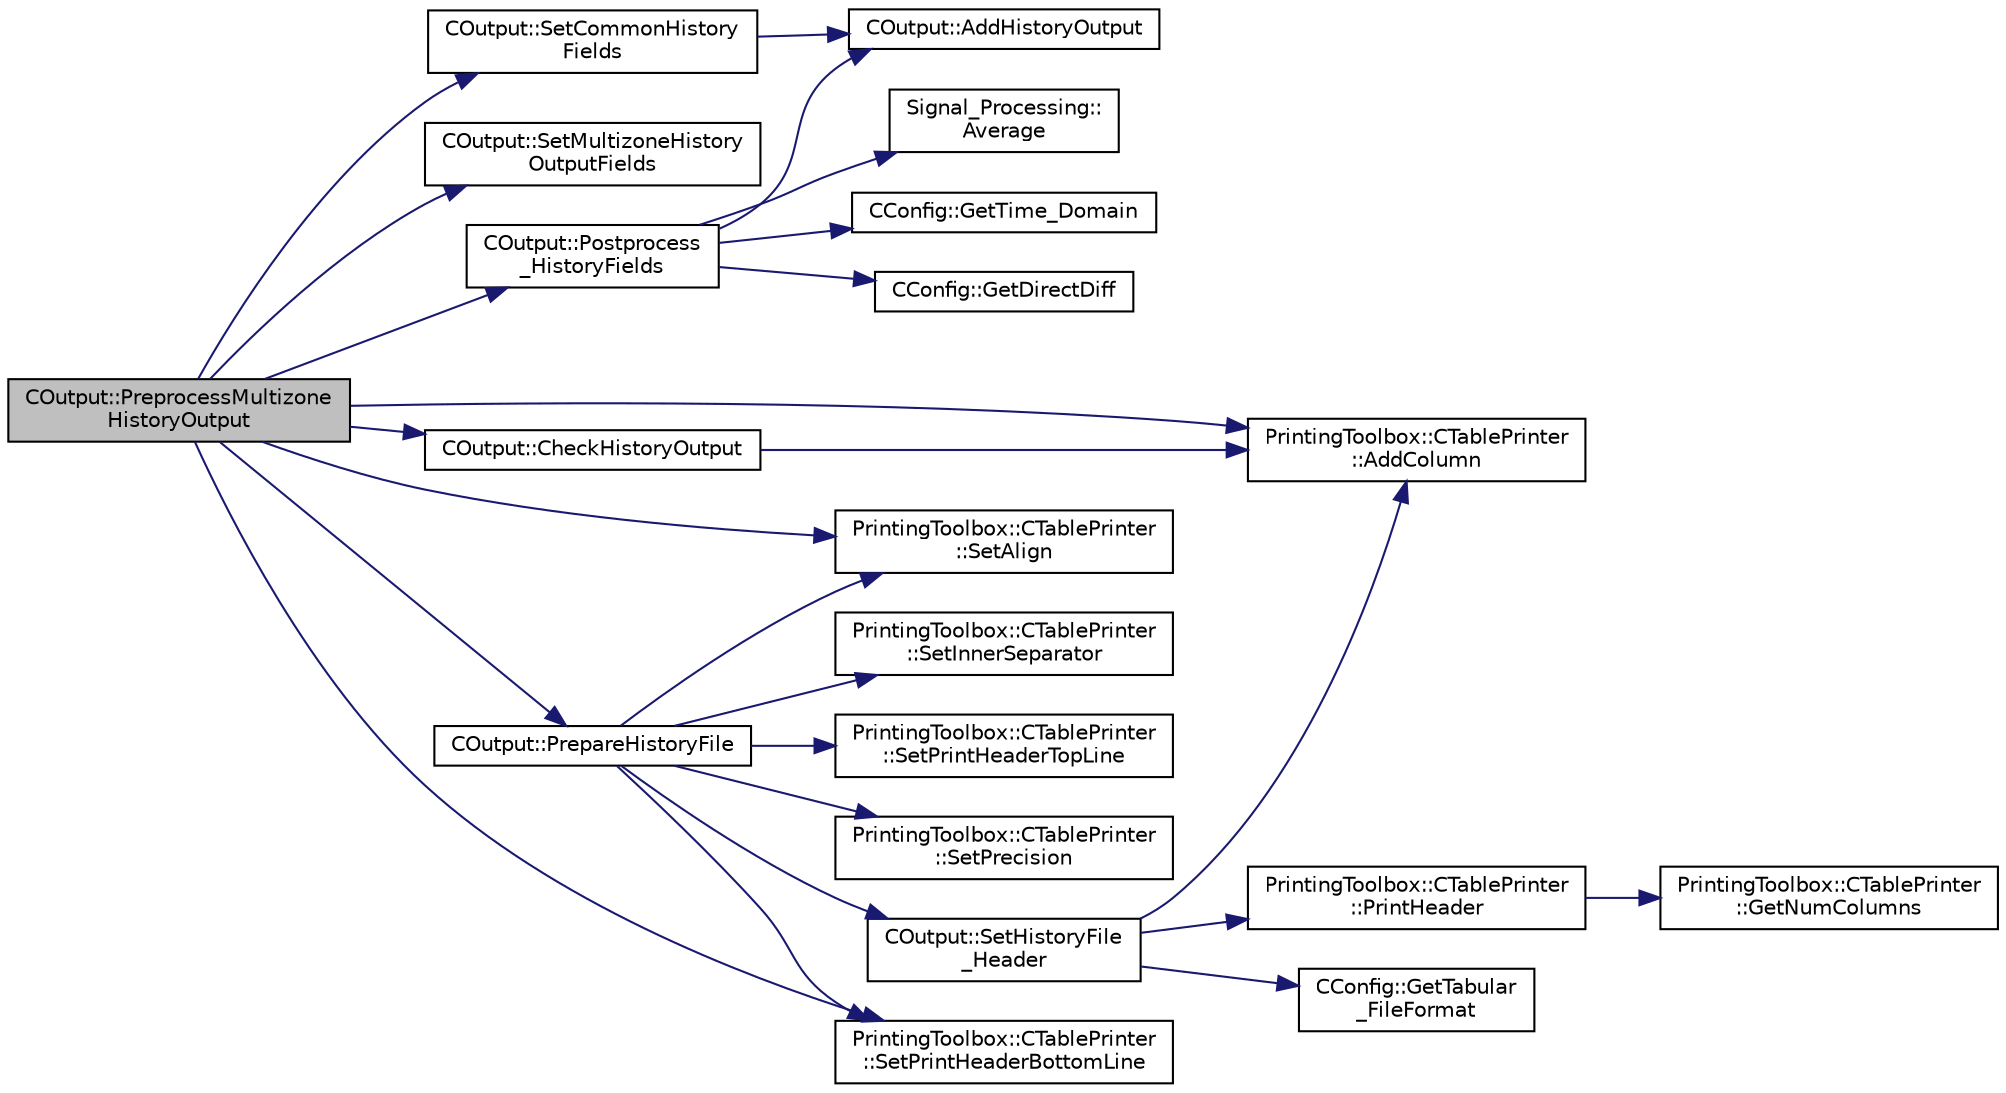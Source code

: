 digraph "COutput::PreprocessMultizoneHistoryOutput"
{
  edge [fontname="Helvetica",fontsize="10",labelfontname="Helvetica",labelfontsize="10"];
  node [fontname="Helvetica",fontsize="10",shape=record];
  rankdir="LR";
  Node565 [label="COutput::PreprocessMultizone\lHistoryOutput",height=0.2,width=0.4,color="black", fillcolor="grey75", style="filled", fontcolor="black"];
  Node565 -> Node566 [color="midnightblue",fontsize="10",style="solid",fontname="Helvetica"];
  Node566 [label="COutput::SetCommonHistory\lFields",height=0.2,width=0.4,color="black", fillcolor="white", style="filled",URL="$class_c_output.html#aa99ada1789e3a4dffde6f421592fdc03",tooltip="Set the history fields common for all solvers. "];
  Node566 -> Node567 [color="midnightblue",fontsize="10",style="solid",fontname="Helvetica"];
  Node567 [label="COutput::AddHistoryOutput",height=0.2,width=0.4,color="black", fillcolor="white", style="filled",URL="$class_c_output.html#ad5ee424d364346cbd6dc27ffbab35e0a",tooltip="Add a new field to the history output. "];
  Node565 -> Node568 [color="midnightblue",fontsize="10",style="solid",fontname="Helvetica"];
  Node568 [label="COutput::SetMultizoneHistory\lOutputFields",height=0.2,width=0.4,color="black", fillcolor="white", style="filled",URL="$class_c_output.html#ac38ff0db4baf6490590f8ece6c9132c2",tooltip="Set the available multizone history output fields. "];
  Node565 -> Node569 [color="midnightblue",fontsize="10",style="solid",fontname="Helvetica"];
  Node569 [label="COutput::Postprocess\l_HistoryFields",height=0.2,width=0.4,color="black", fillcolor="white", style="filled",URL="$class_c_output.html#a35804de96173151ae4377d56e2a4b6ab",tooltip="Postprocess_HistoryFields. "];
  Node569 -> Node570 [color="midnightblue",fontsize="10",style="solid",fontname="Helvetica"];
  Node570 [label="Signal_Processing::\lAverage",height=0.2,width=0.4,color="black", fillcolor="white", style="filled",URL="$namespace_signal___processing.html#aec2994f4f2c021bc2888a3d0b23a6a6c"];
  Node569 -> Node567 [color="midnightblue",fontsize="10",style="solid",fontname="Helvetica"];
  Node569 -> Node571 [color="midnightblue",fontsize="10",style="solid",fontname="Helvetica"];
  Node571 [label="CConfig::GetTime_Domain",height=0.2,width=0.4,color="black", fillcolor="white", style="filled",URL="$class_c_config.html#a6a11350b3c8d7577318be43cda6f7292",tooltip="Check if the multizone problem is solved for time domain. "];
  Node569 -> Node572 [color="midnightblue",fontsize="10",style="solid",fontname="Helvetica"];
  Node572 [label="CConfig::GetDirectDiff",height=0.2,width=0.4,color="black", fillcolor="white", style="filled",URL="$class_c_config.html#a16fdb3ee7c760f2f129778f6162a1fe4",tooltip="Get the direct differentation method. "];
  Node565 -> Node573 [color="midnightblue",fontsize="10",style="solid",fontname="Helvetica"];
  Node573 [label="PrintingToolbox::CTablePrinter\l::AddColumn",height=0.2,width=0.4,color="black", fillcolor="white", style="filled",URL="$class_printing_toolbox_1_1_c_table_printer.html#af3ddbf0da1a37cc37be7caac031dd4c4",tooltip="Add a column to the table by specifiying the header name and the width. "];
  Node565 -> Node574 [color="midnightblue",fontsize="10",style="solid",fontname="Helvetica"];
  Node574 [label="PrintingToolbox::CTablePrinter\l::SetAlign",height=0.2,width=0.4,color="black", fillcolor="white", style="filled",URL="$class_printing_toolbox_1_1_c_table_printer.html#ad3691499a7bfa024bf97a7fc00ef33c7",tooltip="Set the alignment of the table entries (CENTER only works for the header at the moment). "];
  Node565 -> Node575 [color="midnightblue",fontsize="10",style="solid",fontname="Helvetica"];
  Node575 [label="COutput::CheckHistoryOutput",height=0.2,width=0.4,color="black", fillcolor="white", style="filled",URL="$class_c_output.html#a9865f6c1c151ba4690daf20731035278",tooltip="CheckHistoryOutput. "];
  Node575 -> Node573 [color="midnightblue",fontsize="10",style="solid",fontname="Helvetica"];
  Node565 -> Node576 [color="midnightblue",fontsize="10",style="solid",fontname="Helvetica"];
  Node576 [label="COutput::PrepareHistoryFile",height=0.2,width=0.4,color="black", fillcolor="white", style="filled",URL="$class_c_output.html#a3407b42ec9ed68db746446e34d17dc3e",tooltip="Open the history file and write the header. "];
  Node576 -> Node577 [color="midnightblue",fontsize="10",style="solid",fontname="Helvetica"];
  Node577 [label="PrintingToolbox::CTablePrinter\l::SetInnerSeparator",height=0.2,width=0.4,color="black", fillcolor="white", style="filled",URL="$class_printing_toolbox_1_1_c_table_printer.html#ab56b5f776cf03b72d6730508ee943ca8",tooltip="Set the separator between columns (inner decoration) "];
  Node576 -> Node574 [color="midnightblue",fontsize="10",style="solid",fontname="Helvetica"];
  Node576 -> Node578 [color="midnightblue",fontsize="10",style="solid",fontname="Helvetica"];
  Node578 [label="PrintingToolbox::CTablePrinter\l::SetPrintHeaderTopLine",height=0.2,width=0.4,color="black", fillcolor="white", style="filled",URL="$class_printing_toolbox_1_1_c_table_printer.html#a137252437fa62fe6445dc7f203867fa3",tooltip="Set whether to print the line at the top of the table. "];
  Node576 -> Node579 [color="midnightblue",fontsize="10",style="solid",fontname="Helvetica"];
  Node579 [label="PrintingToolbox::CTablePrinter\l::SetPrintHeaderBottomLine",height=0.2,width=0.4,color="black", fillcolor="white", style="filled",URL="$class_printing_toolbox_1_1_c_table_printer.html#a4c36695262ac33182aee4e88546a3c2e",tooltip="Set whether to print the line at the bottom of the table. "];
  Node576 -> Node580 [color="midnightblue",fontsize="10",style="solid",fontname="Helvetica"];
  Node580 [label="PrintingToolbox::CTablePrinter\l::SetPrecision",height=0.2,width=0.4,color="black", fillcolor="white", style="filled",URL="$class_printing_toolbox_1_1_c_table_printer.html#a99b7d9fa9a270d8da75ccdaf2bf62a0e",tooltip="Set the floating point precision. "];
  Node576 -> Node581 [color="midnightblue",fontsize="10",style="solid",fontname="Helvetica"];
  Node581 [label="COutput::SetHistoryFile\l_Header",height=0.2,width=0.4,color="black", fillcolor="white", style="filled",URL="$class_c_output.html#afd561768ed879474e38e855369e91576",tooltip="Set the history file header. "];
  Node581 -> Node573 [color="midnightblue",fontsize="10",style="solid",fontname="Helvetica"];
  Node581 -> Node582 [color="midnightblue",fontsize="10",style="solid",fontname="Helvetica"];
  Node582 [label="CConfig::GetTabular\l_FileFormat",height=0.2,width=0.4,color="black", fillcolor="white", style="filled",URL="$class_c_config.html#ada7c747b29da89590dfbcc33e62e8f3e",tooltip="Get the format of the output solution. "];
  Node581 -> Node583 [color="midnightblue",fontsize="10",style="solid",fontname="Helvetica"];
  Node583 [label="PrintingToolbox::CTablePrinter\l::PrintHeader",height=0.2,width=0.4,color="black", fillcolor="white", style="filled",URL="$class_printing_toolbox_1_1_c_table_printer.html#a475fafce69bdc78e973a2546e6e6be76",tooltip="Print the header. "];
  Node583 -> Node584 [color="midnightblue",fontsize="10",style="solid",fontname="Helvetica"];
  Node584 [label="PrintingToolbox::CTablePrinter\l::GetNumColumns",height=0.2,width=0.4,color="black", fillcolor="white", style="filled",URL="$class_printing_toolbox_1_1_c_table_printer.html#ace0a256a0479f734c338ae3648f28ed3",tooltip="Get number of columns of the table. "];
  Node565 -> Node579 [color="midnightblue",fontsize="10",style="solid",fontname="Helvetica"];
}
